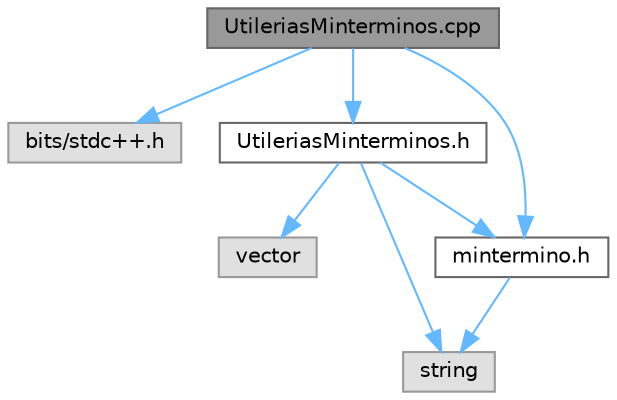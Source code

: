digraph "UtileriasMinterminos.cpp"
{
 // LATEX_PDF_SIZE
  bgcolor="transparent";
  edge [fontname=Helvetica,fontsize=10,labelfontname=Helvetica,labelfontsize=10];
  node [fontname=Helvetica,fontsize=10,shape=box,height=0.2,width=0.4];
  Node1 [id="Node000001",label="UtileriasMinterminos.cpp",height=0.2,width=0.4,color="gray40", fillcolor="grey60", style="filled", fontcolor="black",tooltip="Implementación de utilidades para trabajar con mintérminos en la simplificación de funciones booleana..."];
  Node1 -> Node2 [id="edge8_Node000001_Node000002",color="steelblue1",style="solid",tooltip=" "];
  Node2 [id="Node000002",label="bits/stdc++.h",height=0.2,width=0.4,color="grey60", fillcolor="#E0E0E0", style="filled",tooltip=" "];
  Node1 -> Node3 [id="edge9_Node000001_Node000003",color="steelblue1",style="solid",tooltip=" "];
  Node3 [id="Node000003",label="UtileriasMinterminos.h",height=0.2,width=0.4,color="grey40", fillcolor="white", style="filled",URL="$_utilerias_minterminos_8h.html",tooltip="Declaraciones de funciones auxiliares para el manejo de mintérminos en la simplificación booleana."];
  Node3 -> Node4 [id="edge10_Node000003_Node000004",color="steelblue1",style="solid",tooltip=" "];
  Node4 [id="Node000004",label="vector",height=0.2,width=0.4,color="grey60", fillcolor="#E0E0E0", style="filled",tooltip=" "];
  Node3 -> Node5 [id="edge11_Node000003_Node000005",color="steelblue1",style="solid",tooltip=" "];
  Node5 [id="Node000005",label="string",height=0.2,width=0.4,color="grey60", fillcolor="#E0E0E0", style="filled",tooltip=" "];
  Node3 -> Node6 [id="edge12_Node000003_Node000006",color="steelblue1",style="solid",tooltip=" "];
  Node6 [id="Node000006",label="mintermino.h",height=0.2,width=0.4,color="grey40", fillcolor="white", style="filled",URL="$mintermino_8h.html",tooltip="Definición de la estructura de datos para representar un mintérmino en la simplificación booleana."];
  Node6 -> Node5 [id="edge13_Node000006_Node000005",color="steelblue1",style="solid",tooltip=" "];
  Node1 -> Node6 [id="edge14_Node000001_Node000006",color="steelblue1",style="solid",tooltip=" "];
}
